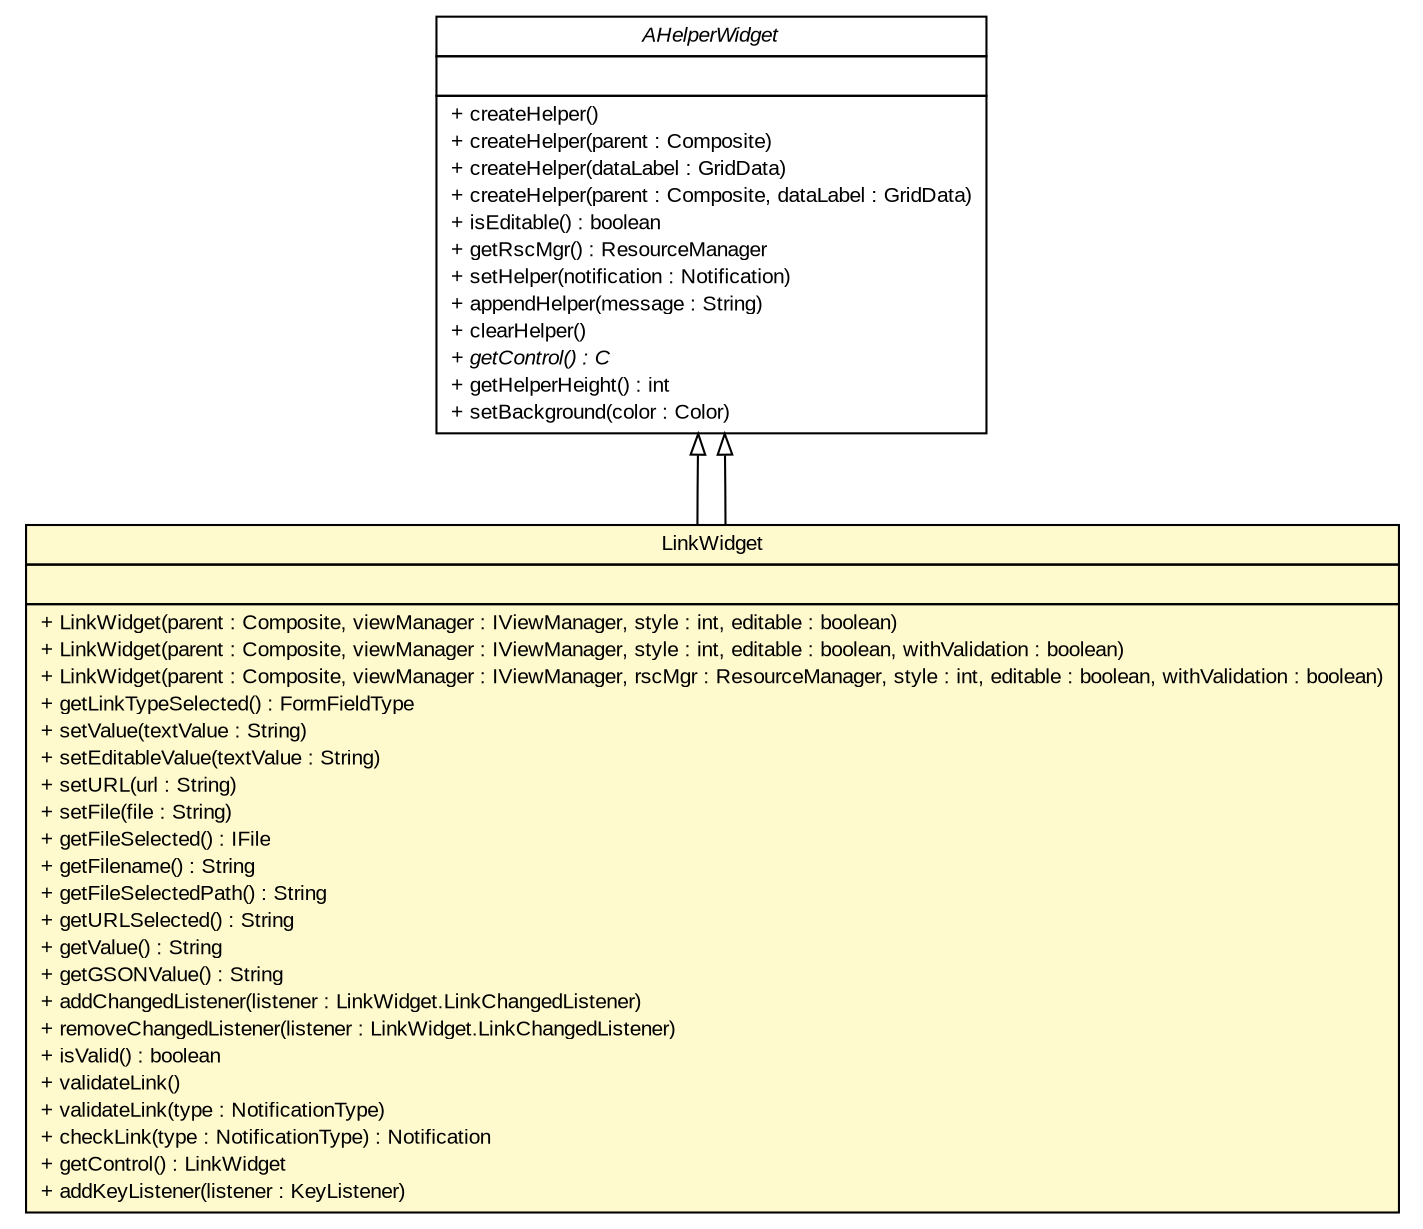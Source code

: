 #!/usr/local/bin/dot
#
# Class diagram 
# Generated by UMLGraph version R5_6-24-gf6e263 (http://www.umlgraph.org/)
#

digraph G {
	edge [fontname="arial",fontsize=10,labelfontname="arial",labelfontsize=10];
	node [fontname="arial",fontsize=10,shape=plaintext];
	nodesep=0.25;
	ranksep=0.5;
	// gov.sandia.cf.parts.widgets.AHelperWidget
	c232320 [label=<<table title="gov.sandia.cf.parts.widgets.AHelperWidget" border="0" cellborder="1" cellspacing="0" cellpadding="2" port="p" href="./AHelperWidget.html">
		<tr><td><table border="0" cellspacing="0" cellpadding="1">
<tr><td align="center" balign="center"><font face="arial italic"> AHelperWidget </font></td></tr>
		</table></td></tr>
		<tr><td><table border="0" cellspacing="0" cellpadding="1">
<tr><td align="left" balign="left">  </td></tr>
		</table></td></tr>
		<tr><td><table border="0" cellspacing="0" cellpadding="1">
<tr><td align="left" balign="left"> + createHelper() </td></tr>
<tr><td align="left" balign="left"> + createHelper(parent : Composite) </td></tr>
<tr><td align="left" balign="left"> + createHelper(dataLabel : GridData) </td></tr>
<tr><td align="left" balign="left"> + createHelper(parent : Composite, dataLabel : GridData) </td></tr>
<tr><td align="left" balign="left"> + isEditable() : boolean </td></tr>
<tr><td align="left" balign="left"> + getRscMgr() : ResourceManager </td></tr>
<tr><td align="left" balign="left"> + setHelper(notification : Notification) </td></tr>
<tr><td align="left" balign="left"> + appendHelper(message : String) </td></tr>
<tr><td align="left" balign="left"> + clearHelper() </td></tr>
<tr><td align="left" balign="left"><font face="arial italic" point-size="10.0"> + getControl() : C </font></td></tr>
<tr><td align="left" balign="left"> + getHelperHeight() : int </td></tr>
<tr><td align="left" balign="left"> + setBackground(color : Color) </td></tr>
		</table></td></tr>
		</table>>, URL="./AHelperWidget.html", fontname="arial", fontcolor="black", fontsize=10.0];
	// gov.sandia.cf.parts.widgets.LinkWidget
	c232342 [label=<<table title="gov.sandia.cf.parts.widgets.LinkWidget" border="0" cellborder="1" cellspacing="0" cellpadding="2" port="p" bgcolor="lemonChiffon" href="./LinkWidget.html">
		<tr><td><table border="0" cellspacing="0" cellpadding="1">
<tr><td align="center" balign="center"> LinkWidget </td></tr>
		</table></td></tr>
		<tr><td><table border="0" cellspacing="0" cellpadding="1">
<tr><td align="left" balign="left">  </td></tr>
		</table></td></tr>
		<tr><td><table border="0" cellspacing="0" cellpadding="1">
<tr><td align="left" balign="left"> + LinkWidget(parent : Composite, viewManager : IViewManager, style : int, editable : boolean) </td></tr>
<tr><td align="left" balign="left"> + LinkWidget(parent : Composite, viewManager : IViewManager, style : int, editable : boolean, withValidation : boolean) </td></tr>
<tr><td align="left" balign="left"> + LinkWidget(parent : Composite, viewManager : IViewManager, rscMgr : ResourceManager, style : int, editable : boolean, withValidation : boolean) </td></tr>
<tr><td align="left" balign="left"> + getLinkTypeSelected() : FormFieldType </td></tr>
<tr><td align="left" balign="left"> + setValue(textValue : String) </td></tr>
<tr><td align="left" balign="left"> + setEditableValue(textValue : String) </td></tr>
<tr><td align="left" balign="left"> + setURL(url : String) </td></tr>
<tr><td align="left" balign="left"> + setFile(file : String) </td></tr>
<tr><td align="left" balign="left"> + getFileSelected() : IFile </td></tr>
<tr><td align="left" balign="left"> + getFilename() : String </td></tr>
<tr><td align="left" balign="left"> + getFileSelectedPath() : String </td></tr>
<tr><td align="left" balign="left"> + getURLSelected() : String </td></tr>
<tr><td align="left" balign="left"> + getValue() : String </td></tr>
<tr><td align="left" balign="left"> + getGSONValue() : String </td></tr>
<tr><td align="left" balign="left"> + addChangedListener(listener : LinkWidget.LinkChangedListener) </td></tr>
<tr><td align="left" balign="left"> + removeChangedListener(listener : LinkWidget.LinkChangedListener) </td></tr>
<tr><td align="left" balign="left"> + isValid() : boolean </td></tr>
<tr><td align="left" balign="left"> + validateLink() </td></tr>
<tr><td align="left" balign="left"> + validateLink(type : NotificationType) </td></tr>
<tr><td align="left" balign="left"> + checkLink(type : NotificationType) : Notification </td></tr>
<tr><td align="left" balign="left"> + getControl() : LinkWidget </td></tr>
<tr><td align="left" balign="left"> + addKeyListener(listener : KeyListener) </td></tr>
		</table></td></tr>
		</table>>, URL="./LinkWidget.html", fontname="arial", fontcolor="black", fontsize=10.0];
	//gov.sandia.cf.parts.widgets.LinkWidget extends gov.sandia.cf.parts.widgets.AHelperWidget
	c232320:p -> c232342:p [dir=back,arrowtail=empty];
	//gov.sandia.cf.parts.widgets.LinkWidget extends gov.sandia.cf.parts.widgets.AHelperWidget
	c232320:p -> c232342:p [dir=back,arrowtail=empty];
}


